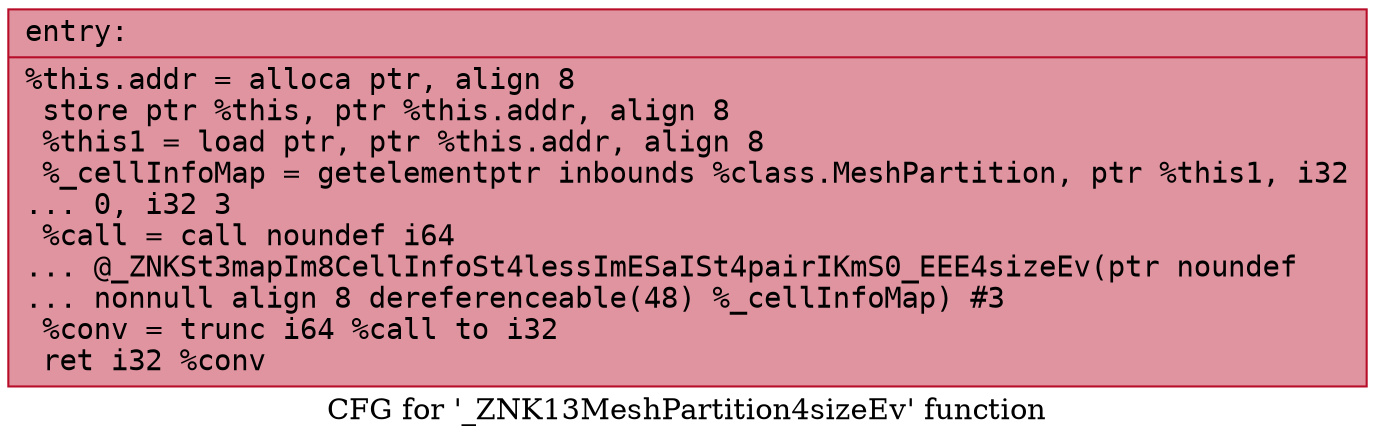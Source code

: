 digraph "CFG for '_ZNK13MeshPartition4sizeEv' function" {
	label="CFG for '_ZNK13MeshPartition4sizeEv' function";

	Node0x55dfe4bfed10 [shape=record,color="#b70d28ff", style=filled, fillcolor="#b70d2870" fontname="Courier",label="{entry:\l|  %this.addr = alloca ptr, align 8\l  store ptr %this, ptr %this.addr, align 8\l  %this1 = load ptr, ptr %this.addr, align 8\l  %_cellInfoMap = getelementptr inbounds %class.MeshPartition, ptr %this1, i32\l... 0, i32 3\l  %call = call noundef i64\l... @_ZNKSt3mapIm8CellInfoSt4lessImESaISt4pairIKmS0_EEE4sizeEv(ptr noundef\l... nonnull align 8 dereferenceable(48) %_cellInfoMap) #3\l  %conv = trunc i64 %call to i32\l  ret i32 %conv\l}"];
}
